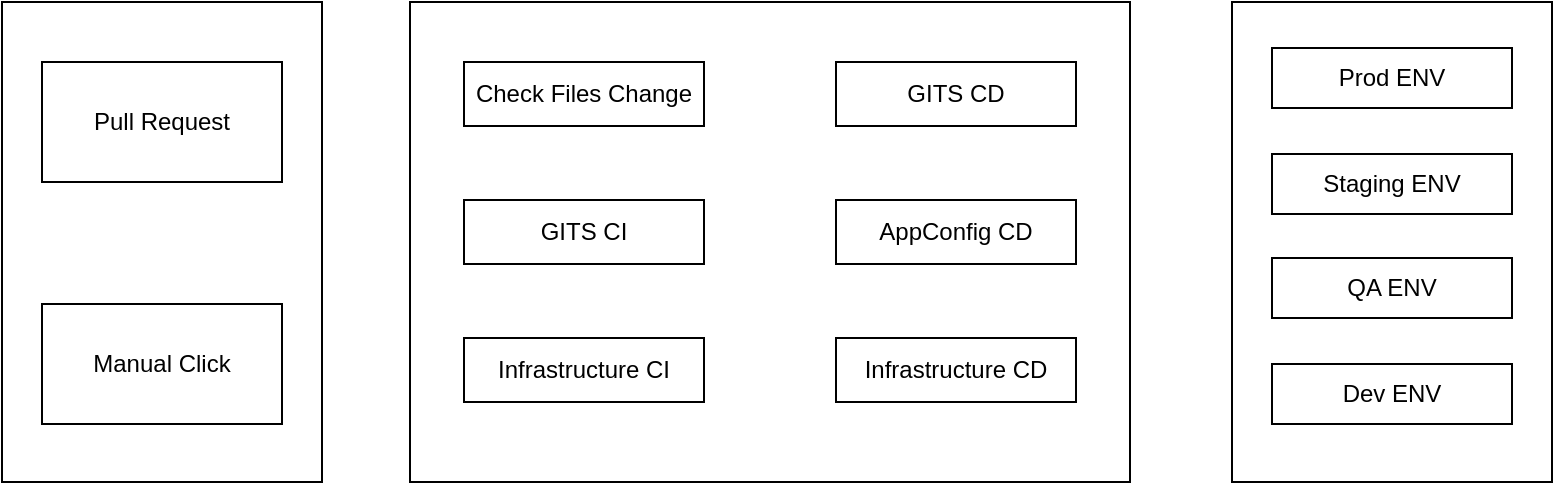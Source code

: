 <mxfile version="20.8.20" type="github">
  <diagram name="第 1 页" id="NNSasNFaefzjUW2hV5rl">
    <mxGraphModel dx="1434" dy="802" grid="1" gridSize="10" guides="1" tooltips="1" connect="1" arrows="1" fold="1" page="1" pageScale="1" pageWidth="850" pageHeight="1100" math="0" shadow="0">
      <root>
        <mxCell id="0" />
        <mxCell id="1" parent="0" />
        <mxCell id="Hbv2hejrG5S1lCIwx9di-1" value="" style="rounded=0;whiteSpace=wrap;html=1;fillColor=none;" vertex="1" parent="1">
          <mxGeometry x="16" y="160" width="160" height="240" as="geometry" />
        </mxCell>
        <mxCell id="Hbv2hejrG5S1lCIwx9di-2" value="Pull Request" style="rounded=0;whiteSpace=wrap;html=1;fillColor=none;" vertex="1" parent="1">
          <mxGeometry x="36" y="190" width="120" height="60" as="geometry" />
        </mxCell>
        <mxCell id="Hbv2hejrG5S1lCIwx9di-3" value="Manual Click" style="rounded=0;whiteSpace=wrap;html=1;fillColor=none;" vertex="1" parent="1">
          <mxGeometry x="36" y="311" width="120" height="60" as="geometry" />
        </mxCell>
        <mxCell id="Hbv2hejrG5S1lCIwx9di-4" value="" style="rounded=0;whiteSpace=wrap;html=1;fillColor=none;" vertex="1" parent="1">
          <mxGeometry x="631" y="160" width="160" height="240" as="geometry" />
        </mxCell>
        <mxCell id="Hbv2hejrG5S1lCIwx9di-5" value="" style="rounded=0;whiteSpace=wrap;html=1;fillColor=none;" vertex="1" parent="1">
          <mxGeometry x="220" y="160" width="360" height="240" as="geometry" />
        </mxCell>
        <mxCell id="Hbv2hejrG5S1lCIwx9di-6" value="Check Files Change" style="rounded=0;whiteSpace=wrap;html=1;fillColor=none;" vertex="1" parent="1">
          <mxGeometry x="247" y="190" width="120" height="32" as="geometry" />
        </mxCell>
        <mxCell id="Hbv2hejrG5S1lCIwx9di-7" value="GITS CI" style="rounded=0;whiteSpace=wrap;html=1;fillColor=none;" vertex="1" parent="1">
          <mxGeometry x="247" y="259" width="120" height="32" as="geometry" />
        </mxCell>
        <mxCell id="Hbv2hejrG5S1lCIwx9di-8" value="Infrastructure CI" style="rounded=0;whiteSpace=wrap;html=1;fillColor=none;" vertex="1" parent="1">
          <mxGeometry x="247" y="328" width="120" height="32" as="geometry" />
        </mxCell>
        <mxCell id="Hbv2hejrG5S1lCIwx9di-9" value="Infrastructure CD" style="rounded=0;whiteSpace=wrap;html=1;fillColor=none;" vertex="1" parent="1">
          <mxGeometry x="433" y="328" width="120" height="32" as="geometry" />
        </mxCell>
        <mxCell id="Hbv2hejrG5S1lCIwx9di-10" value="AppConfig CD" style="rounded=0;whiteSpace=wrap;html=1;fillColor=none;" vertex="1" parent="1">
          <mxGeometry x="433" y="259" width="120" height="32" as="geometry" />
        </mxCell>
        <mxCell id="Hbv2hejrG5S1lCIwx9di-11" value="GITS CD" style="rounded=0;whiteSpace=wrap;html=1;fillColor=none;" vertex="1" parent="1">
          <mxGeometry x="433" y="190" width="120" height="32" as="geometry" />
        </mxCell>
        <mxCell id="Hbv2hejrG5S1lCIwx9di-12" value="Prod ENV" style="rounded=0;whiteSpace=wrap;html=1;fillColor=none;" vertex="1" parent="1">
          <mxGeometry x="651" y="183" width="120" height="30" as="geometry" />
        </mxCell>
        <mxCell id="Hbv2hejrG5S1lCIwx9di-15" value="Staging ENV" style="rounded=0;whiteSpace=wrap;html=1;fillColor=none;" vertex="1" parent="1">
          <mxGeometry x="651" y="236" width="120" height="30" as="geometry" />
        </mxCell>
        <mxCell id="Hbv2hejrG5S1lCIwx9di-16" value="QA ENV" style="rounded=0;whiteSpace=wrap;html=1;fillColor=none;" vertex="1" parent="1">
          <mxGeometry x="651" y="288" width="120" height="30" as="geometry" />
        </mxCell>
        <mxCell id="Hbv2hejrG5S1lCIwx9di-17" value="Dev ENV" style="rounded=0;whiteSpace=wrap;html=1;fillColor=none;" vertex="1" parent="1">
          <mxGeometry x="651" y="341" width="120" height="30" as="geometry" />
        </mxCell>
      </root>
    </mxGraphModel>
  </diagram>
</mxfile>
